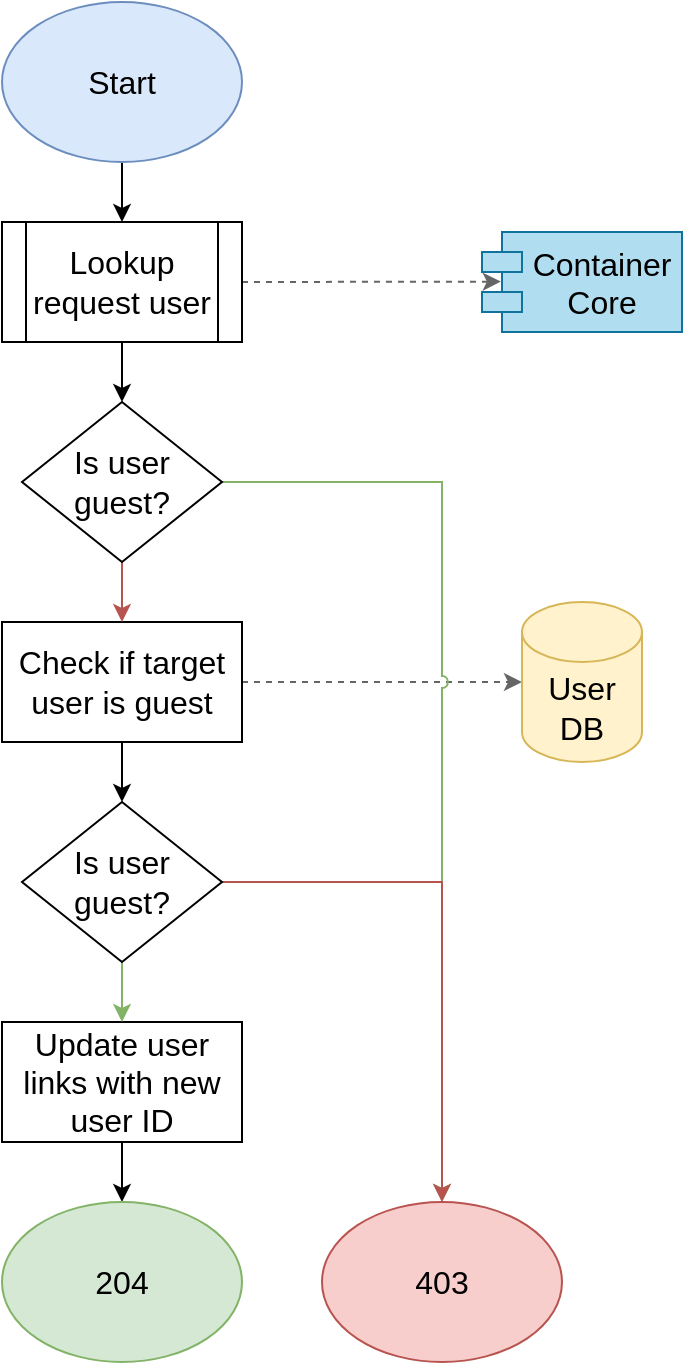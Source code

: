 <mxfile version="20.6.0" type="device"><diagram id="l43YOjOgLN0frnTfiy1R" name="Page-1"><mxGraphModel dx="1337" dy="715" grid="1" gridSize="10" guides="1" tooltips="1" connect="1" arrows="1" fold="1" page="1" pageScale="1" pageWidth="850" pageHeight="1100" math="0" shadow="0"><root><mxCell id="0"/><mxCell id="1" parent="0"/><mxCell id="7QkDDpWx0ePBIvxL2z1p-17" style="edgeStyle=orthogonalEdgeStyle;rounded=0;jumpStyle=arc;orthogonalLoop=1;jettySize=auto;html=1;entryX=0.5;entryY=0;entryDx=0;entryDy=0;strokeColor=#000000;fontSize=16;" edge="1" parent="1" source="7QkDDpWx0ePBIvxL2z1p-1" target="7QkDDpWx0ePBIvxL2z1p-2"><mxGeometry relative="1" as="geometry"/></mxCell><mxCell id="7QkDDpWx0ePBIvxL2z1p-1" value="Start" style="ellipse;whiteSpace=wrap;html=1;fontSize=16;fillColor=#dae8fc;strokeColor=#6c8ebf;" vertex="1" parent="1"><mxGeometry width="120" height="80" as="geometry"/></mxCell><mxCell id="7QkDDpWx0ePBIvxL2z1p-14" style="edgeStyle=orthogonalEdgeStyle;rounded=0;jumpStyle=arc;orthogonalLoop=1;jettySize=auto;html=1;entryX=0.094;entryY=0.496;entryDx=0;entryDy=0;entryPerimeter=0;dashed=1;strokeColor=#666666;fontSize=16;" edge="1" parent="1" source="7QkDDpWx0ePBIvxL2z1p-2" target="7QkDDpWx0ePBIvxL2z1p-7"><mxGeometry relative="1" as="geometry"/></mxCell><mxCell id="7QkDDpWx0ePBIvxL2z1p-18" style="edgeStyle=orthogonalEdgeStyle;rounded=0;jumpStyle=arc;orthogonalLoop=1;jettySize=auto;html=1;exitX=0.5;exitY=1;exitDx=0;exitDy=0;entryX=0.5;entryY=0;entryDx=0;entryDy=0;strokeColor=#000000;fontSize=16;" edge="1" parent="1" source="7QkDDpWx0ePBIvxL2z1p-2" target="7QkDDpWx0ePBIvxL2z1p-6"><mxGeometry relative="1" as="geometry"/></mxCell><mxCell id="7QkDDpWx0ePBIvxL2z1p-2" value="Lookup request user" style="shape=process;whiteSpace=wrap;html=1;backgroundOutline=1;fontSize=16;" vertex="1" parent="1"><mxGeometry y="110" width="120" height="60" as="geometry"/></mxCell><mxCell id="7QkDDpWx0ePBIvxL2z1p-15" style="edgeStyle=orthogonalEdgeStyle;rounded=0;jumpStyle=arc;orthogonalLoop=1;jettySize=auto;html=1;exitX=1;exitY=0.5;exitDx=0;exitDy=0;entryX=0;entryY=0.5;entryDx=0;entryDy=0;entryPerimeter=0;dashed=1;strokeColor=#666666;fontSize=16;" edge="1" parent="1" source="7QkDDpWx0ePBIvxL2z1p-3" target="7QkDDpWx0ePBIvxL2z1p-9"><mxGeometry relative="1" as="geometry"/></mxCell><mxCell id="7QkDDpWx0ePBIvxL2z1p-20" style="edgeStyle=orthogonalEdgeStyle;rounded=0;jumpStyle=arc;orthogonalLoop=1;jettySize=auto;html=1;exitX=0.5;exitY=1;exitDx=0;exitDy=0;entryX=0.5;entryY=0;entryDx=0;entryDy=0;strokeColor=#000000;fontSize=16;" edge="1" parent="1" source="7QkDDpWx0ePBIvxL2z1p-3" target="7QkDDpWx0ePBIvxL2z1p-16"><mxGeometry relative="1" as="geometry"/></mxCell><mxCell id="7QkDDpWx0ePBIvxL2z1p-3" value="Check if target user is guest" style="rounded=0;whiteSpace=wrap;html=1;fontSize=16;" vertex="1" parent="1"><mxGeometry y="310" width="120" height="60" as="geometry"/></mxCell><mxCell id="7QkDDpWx0ePBIvxL2z1p-19" style="edgeStyle=orthogonalEdgeStyle;rounded=0;jumpStyle=arc;orthogonalLoop=1;jettySize=auto;html=1;exitX=0.5;exitY=1;exitDx=0;exitDy=0;entryX=0.5;entryY=0;entryDx=0;entryDy=0;strokeColor=#b85450;fontSize=16;fillColor=#f8cecc;" edge="1" parent="1" source="7QkDDpWx0ePBIvxL2z1p-6" target="7QkDDpWx0ePBIvxL2z1p-3"><mxGeometry relative="1" as="geometry"/></mxCell><mxCell id="7QkDDpWx0ePBIvxL2z1p-24" style="edgeStyle=orthogonalEdgeStyle;rounded=0;jumpStyle=arc;orthogonalLoop=1;jettySize=auto;html=1;exitX=1;exitY=0.5;exitDx=0;exitDy=0;entryX=0.5;entryY=0;entryDx=0;entryDy=0;strokeColor=#82b366;fontSize=16;fillColor=#d5e8d4;" edge="1" parent="1" source="7QkDDpWx0ePBIvxL2z1p-6" target="7QkDDpWx0ePBIvxL2z1p-10"><mxGeometry relative="1" as="geometry"/></mxCell><mxCell id="7QkDDpWx0ePBIvxL2z1p-6" value="Is user guest?" style="rhombus;whiteSpace=wrap;html=1;fontSize=16;" vertex="1" parent="1"><mxGeometry x="10" y="200" width="100" height="80" as="geometry"/></mxCell><mxCell id="7QkDDpWx0ePBIvxL2z1p-7" value="Container&#10;Core" style="shape=module;align=left;spacingLeft=20;align=center;verticalAlign=top;fontSize=16;fillColor=#b1ddf0;strokeColor=#10739e;" vertex="1" parent="1"><mxGeometry x="240" y="115" width="100" height="50" as="geometry"/></mxCell><mxCell id="7QkDDpWx0ePBIvxL2z1p-9" value="User&lt;br&gt;DB" style="shape=cylinder3;whiteSpace=wrap;html=1;boundedLbl=1;backgroundOutline=1;size=15;fontSize=16;fillColor=#fff2cc;strokeColor=#d6b656;" vertex="1" parent="1"><mxGeometry x="260" y="300" width="60" height="80" as="geometry"/></mxCell><mxCell id="7QkDDpWx0ePBIvxL2z1p-10" value="403" style="ellipse;whiteSpace=wrap;html=1;fontSize=16;fillColor=#f8cecc;strokeColor=#b85450;" vertex="1" parent="1"><mxGeometry x="160" y="600" width="120" height="80" as="geometry"/></mxCell><mxCell id="7QkDDpWx0ePBIvxL2z1p-23" style="edgeStyle=orthogonalEdgeStyle;rounded=0;jumpStyle=arc;orthogonalLoop=1;jettySize=auto;html=1;exitX=0.5;exitY=1;exitDx=0;exitDy=0;entryX=0.5;entryY=0;entryDx=0;entryDy=0;strokeColor=#000000;fontSize=16;" edge="1" parent="1" source="7QkDDpWx0ePBIvxL2z1p-11" target="7QkDDpWx0ePBIvxL2z1p-12"><mxGeometry relative="1" as="geometry"/></mxCell><mxCell id="7QkDDpWx0ePBIvxL2z1p-11" value="Update user links with new user ID" style="rounded=0;whiteSpace=wrap;html=1;fontSize=16;" vertex="1" parent="1"><mxGeometry y="510" width="120" height="60" as="geometry"/></mxCell><mxCell id="7QkDDpWx0ePBIvxL2z1p-12" value="204" style="ellipse;whiteSpace=wrap;html=1;fontSize=16;fillColor=#d5e8d4;strokeColor=#82b366;" vertex="1" parent="1"><mxGeometry y="600" width="120" height="80" as="geometry"/></mxCell><mxCell id="7QkDDpWx0ePBIvxL2z1p-22" style="edgeStyle=orthogonalEdgeStyle;rounded=0;jumpStyle=arc;orthogonalLoop=1;jettySize=auto;html=1;exitX=0.5;exitY=1;exitDx=0;exitDy=0;entryX=0.5;entryY=0;entryDx=0;entryDy=0;strokeColor=#82b366;fontSize=16;fillColor=#d5e8d4;" edge="1" parent="1" source="7QkDDpWx0ePBIvxL2z1p-16" target="7QkDDpWx0ePBIvxL2z1p-11"><mxGeometry relative="1" as="geometry"/></mxCell><mxCell id="7QkDDpWx0ePBIvxL2z1p-27" style="edgeStyle=orthogonalEdgeStyle;rounded=0;jumpStyle=arc;orthogonalLoop=1;jettySize=auto;html=1;entryX=0.5;entryY=0;entryDx=0;entryDy=0;strokeColor=#b85450;fontSize=16;fillColor=#f8cecc;" edge="1" parent="1" source="7QkDDpWx0ePBIvxL2z1p-16" target="7QkDDpWx0ePBIvxL2z1p-10"><mxGeometry relative="1" as="geometry"/></mxCell><mxCell id="7QkDDpWx0ePBIvxL2z1p-16" value="Is user guest?" style="rhombus;whiteSpace=wrap;html=1;fontSize=16;" vertex="1" parent="1"><mxGeometry x="10" y="400" width="100" height="80" as="geometry"/></mxCell></root></mxGraphModel></diagram></mxfile>